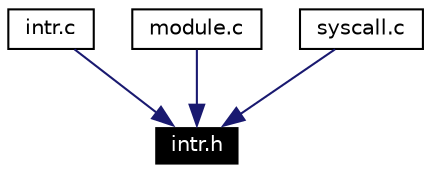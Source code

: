 digraph G
{
  edge [fontname="Helvetica",fontsize=10,labelfontname="Helvetica",labelfontsize=10];
  node [fontname="Helvetica",fontsize=10,shape=record];
  Node1 [label="intr.h",height=0.2,width=0.4,color="white", fillcolor="black", style="filled" fontcolor="white"];
  Node2 -> Node1 [color="midnightblue",fontsize=10,style="solid",fontname="Helvetica"];
  Node2 [label="intr.c",height=0.2,width=0.4,color="black",URL="$skins_2rtai_2intr_8c.html"];
  Node3 -> Node1 [color="midnightblue",fontsize=10,style="solid",fontname="Helvetica"];
  Node3 [label="module.c",height=0.2,width=0.4,color="black",URL="$skins_2rtai_2module_8c.html"];
  Node4 -> Node1 [color="midnightblue",fontsize=10,style="solid",fontname="Helvetica"];
  Node4 [label="syscall.c",height=0.2,width=0.4,color="black",URL="$syscall_8c.html"];
}
